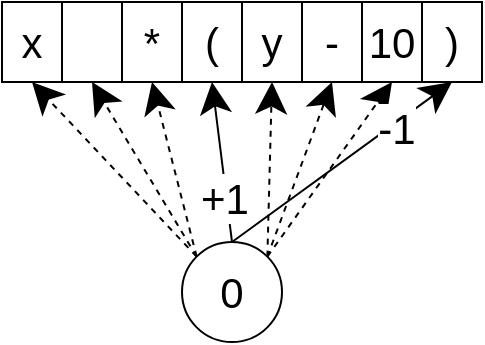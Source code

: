<mxfile>
    <diagram id="uUKLUjN1Ozb3XaMl_mDF" name="Page-1">
        <mxGraphModel dx="597" dy="216" grid="1" gridSize="10" guides="1" tooltips="1" connect="1" arrows="1" fold="1" page="1" pageScale="1" pageWidth="850" pageHeight="1100" math="0" shadow="0">
            <root>
                <mxCell id="0"/>
                <mxCell id="1" parent="0"/>
                <mxCell id="2" value="&lt;font style=&quot;font-size: 21px;&quot;&gt;x&lt;/font&gt;" style="whiteSpace=wrap;html=1;" vertex="1" parent="1">
                    <mxGeometry x="200" y="160" width="30" height="40" as="geometry"/>
                </mxCell>
                <mxCell id="3" value="&lt;span style=&quot;font-size: 21px;&quot;&gt;&amp;nbsp;&lt;/span&gt;" style="whiteSpace=wrap;html=1;" vertex="1" parent="1">
                    <mxGeometry x="230" y="160" width="30" height="40" as="geometry"/>
                </mxCell>
                <mxCell id="4" value="&lt;span style=&quot;font-size: 21px;&quot;&gt;*&lt;/span&gt;" style="whiteSpace=wrap;html=1;" vertex="1" parent="1">
                    <mxGeometry x="260" y="160" width="30" height="40" as="geometry"/>
                </mxCell>
                <mxCell id="5" value="&lt;span style=&quot;font-size: 21px;&quot;&gt;(&lt;/span&gt;" style="whiteSpace=wrap;html=1;" vertex="1" parent="1">
                    <mxGeometry x="290" y="160" width="30" height="40" as="geometry"/>
                </mxCell>
                <mxCell id="6" value="&lt;span style=&quot;font-size: 21px;&quot;&gt;y&lt;/span&gt;" style="whiteSpace=wrap;html=1;" vertex="1" parent="1">
                    <mxGeometry x="320" y="160" width="30" height="40" as="geometry"/>
                </mxCell>
                <mxCell id="7" value="&lt;span style=&quot;font-size: 21px;&quot;&gt;-&lt;/span&gt;" style="whiteSpace=wrap;html=1;" vertex="1" parent="1">
                    <mxGeometry x="350" y="160" width="30" height="40" as="geometry"/>
                </mxCell>
                <mxCell id="8" value="&lt;span style=&quot;font-size: 21px;&quot;&gt;10&lt;/span&gt;" style="whiteSpace=wrap;html=1;" vertex="1" parent="1">
                    <mxGeometry x="380" y="160" width="30" height="40" as="geometry"/>
                </mxCell>
                <mxCell id="9" value="&lt;span style=&quot;font-size: 21px;&quot;&gt;)&lt;/span&gt;" style="whiteSpace=wrap;html=1;" vertex="1" parent="1">
                    <mxGeometry x="410" y="160" width="30" height="40" as="geometry"/>
                </mxCell>
                <mxCell id="11" style="edgeStyle=none;html=1;exitX=0;exitY=0;exitDx=0;exitDy=0;entryX=0.5;entryY=1;entryDx=0;entryDy=0;fontSize=21;endSize=13;dashed=1;" edge="1" parent="1" source="10" target="2">
                    <mxGeometry relative="1" as="geometry"/>
                </mxCell>
                <mxCell id="12" style="edgeStyle=none;html=1;exitX=0;exitY=0;exitDx=0;exitDy=0;entryX=0.5;entryY=1;entryDx=0;entryDy=0;dashed=1;fontSize=21;endSize=13;" edge="1" parent="1" source="10" target="3">
                    <mxGeometry relative="1" as="geometry"/>
                </mxCell>
                <mxCell id="13" style="edgeStyle=none;html=1;exitX=0;exitY=0;exitDx=0;exitDy=0;entryX=0.5;entryY=1;entryDx=0;entryDy=0;dashed=1;fontSize=21;endSize=13;" edge="1" parent="1" source="10" target="4">
                    <mxGeometry relative="1" as="geometry"/>
                </mxCell>
                <mxCell id="14" style="edgeStyle=none;html=1;exitX=0.5;exitY=0;exitDx=0;exitDy=0;entryX=0.5;entryY=1;entryDx=0;entryDy=0;fontSize=21;endSize=13;" edge="1" parent="1" source="10" target="5">
                    <mxGeometry relative="1" as="geometry"/>
                </mxCell>
                <mxCell id="15" value="+1" style="edgeLabel;html=1;align=center;verticalAlign=middle;resizable=0;points=[];fontSize=21;" vertex="1" connectable="0" parent="14">
                    <mxGeometry x="-0.446" y="1" relative="1" as="geometry">
                        <mxPoint as="offset"/>
                    </mxGeometry>
                </mxCell>
                <mxCell id="16" style="edgeStyle=none;html=1;exitX=1;exitY=0;exitDx=0;exitDy=0;entryX=0.5;entryY=1;entryDx=0;entryDy=0;fontSize=21;endSize=13;dashed=1;" edge="1" parent="1" source="10" target="6">
                    <mxGeometry relative="1" as="geometry"/>
                </mxCell>
                <mxCell id="17" style="edgeStyle=none;html=1;exitX=1;exitY=0;exitDx=0;exitDy=0;entryX=0.5;entryY=1;entryDx=0;entryDy=0;dashed=1;fontSize=21;endSize=13;" edge="1" parent="1" source="10" target="7">
                    <mxGeometry relative="1" as="geometry"/>
                </mxCell>
                <mxCell id="18" style="edgeStyle=none;html=1;exitX=1;exitY=0;exitDx=0;exitDy=0;entryX=0.5;entryY=1;entryDx=0;entryDy=0;dashed=1;fontSize=21;endSize=13;" edge="1" parent="1" source="10" target="8">
                    <mxGeometry relative="1" as="geometry"/>
                </mxCell>
                <mxCell id="19" style="edgeStyle=none;html=1;exitX=0.5;exitY=0;exitDx=0;exitDy=0;entryX=0.5;entryY=1;entryDx=0;entryDy=0;fontSize=21;endSize=13;" edge="1" parent="1" source="10" target="9">
                    <mxGeometry relative="1" as="geometry"/>
                </mxCell>
                <mxCell id="20" value="-1" style="edgeLabel;html=1;align=center;verticalAlign=middle;resizable=0;points=[];fontSize=21;" vertex="1" connectable="0" parent="19">
                    <mxGeometry x="0.468" y="-2" relative="1" as="geometry">
                        <mxPoint as="offset"/>
                    </mxGeometry>
                </mxCell>
                <mxCell id="10" value="0" style="ellipse;whiteSpace=wrap;html=1;fontSize=21;" vertex="1" parent="1">
                    <mxGeometry x="290" y="280" width="50" height="50" as="geometry"/>
                </mxCell>
            </root>
        </mxGraphModel>
    </diagram>
</mxfile>